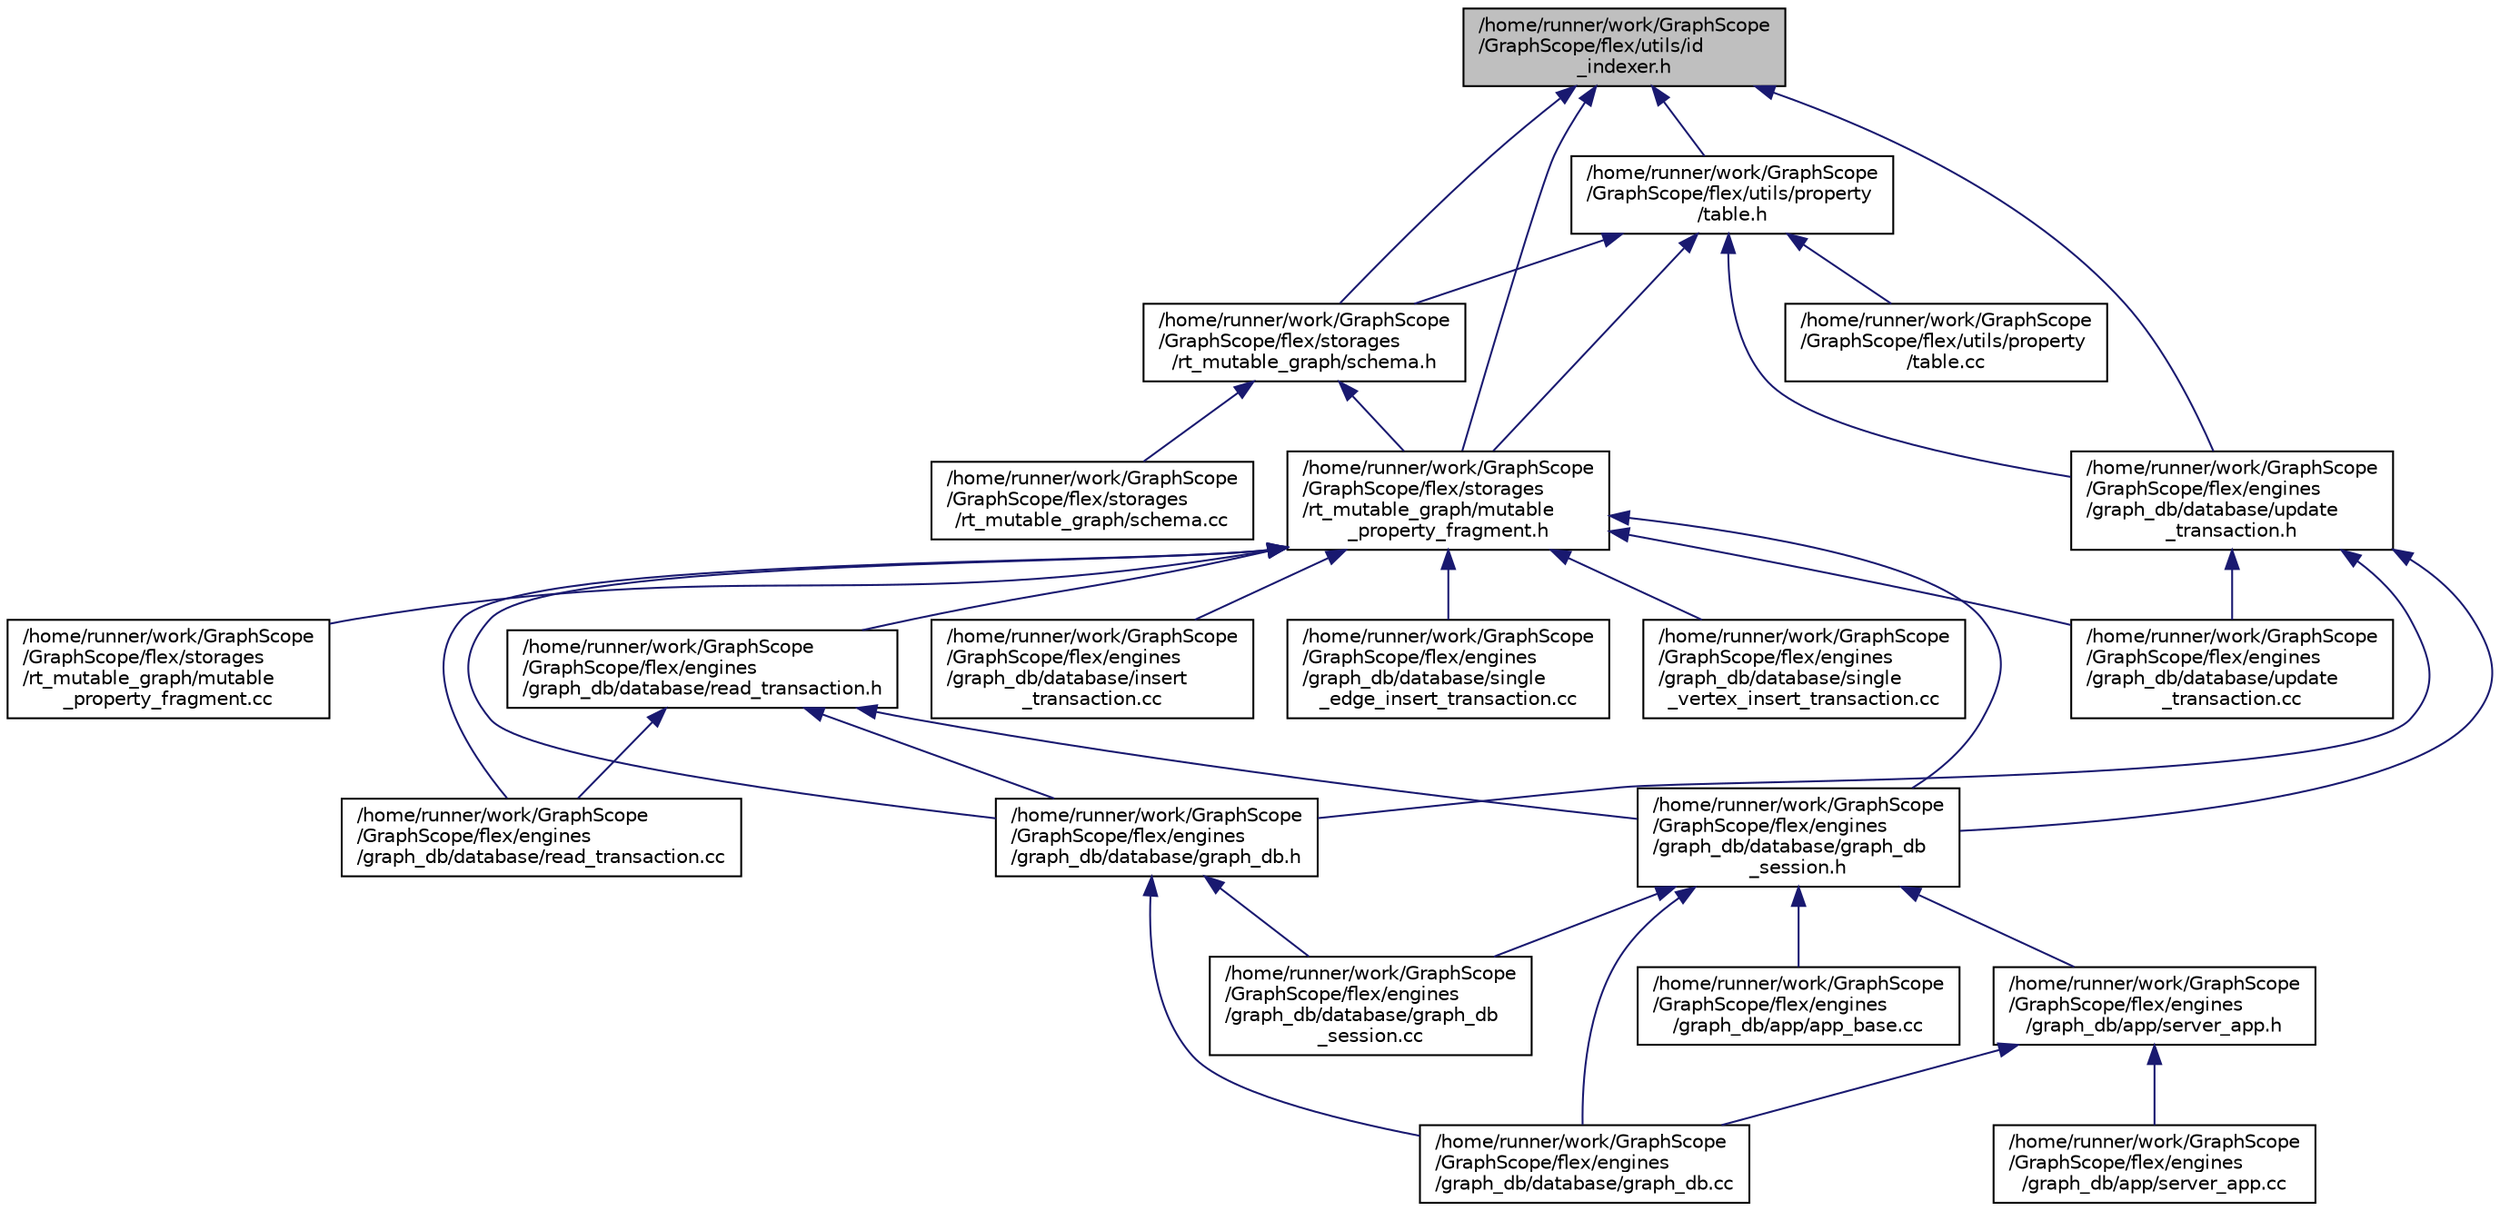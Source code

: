 digraph "/home/runner/work/GraphScope/GraphScope/flex/utils/id_indexer.h"
{
 // LATEX_PDF_SIZE
  edge [fontname="Helvetica",fontsize="10",labelfontname="Helvetica",labelfontsize="10"];
  node [fontname="Helvetica",fontsize="10",shape=record];
  Node1 [label="/home/runner/work/GraphScope\l/GraphScope/flex/utils/id\l_indexer.h",height=0.2,width=0.4,color="black", fillcolor="grey75", style="filled", fontcolor="black",tooltip=" "];
  Node1 -> Node2 [dir="back",color="midnightblue",fontsize="10",style="solid",fontname="Helvetica"];
  Node2 [label="/home/runner/work/GraphScope\l/GraphScope/flex/storages\l/rt_mutable_graph/mutable\l_property_fragment.h",height=0.2,width=0.4,color="black", fillcolor="white", style="filled",URL="$mutable__property__fragment_8h.html",tooltip=" "];
  Node2 -> Node3 [dir="back",color="midnightblue",fontsize="10",style="solid",fontname="Helvetica"];
  Node3 [label="/home/runner/work/GraphScope\l/GraphScope/flex/storages\l/rt_mutable_graph/mutable\l_property_fragment.cc",height=0.2,width=0.4,color="black", fillcolor="white", style="filled",URL="$mutable__property__fragment_8cc.html",tooltip=" "];
  Node2 -> Node4 [dir="back",color="midnightblue",fontsize="10",style="solid",fontname="Helvetica"];
  Node4 [label="/home/runner/work/GraphScope\l/GraphScope/flex/engines\l/graph_db/database/graph_db.h",height=0.2,width=0.4,color="black", fillcolor="white", style="filled",URL="$graph__db_8h.html",tooltip=" "];
  Node4 -> Node5 [dir="back",color="midnightblue",fontsize="10",style="solid",fontname="Helvetica"];
  Node5 [label="/home/runner/work/GraphScope\l/GraphScope/flex/engines\l/graph_db/database/graph_db.cc",height=0.2,width=0.4,color="black", fillcolor="white", style="filled",URL="$graph__db_8cc.html",tooltip=" "];
  Node4 -> Node6 [dir="back",color="midnightblue",fontsize="10",style="solid",fontname="Helvetica"];
  Node6 [label="/home/runner/work/GraphScope\l/GraphScope/flex/engines\l/graph_db/database/graph_db\l_session.cc",height=0.2,width=0.4,color="black", fillcolor="white", style="filled",URL="$graph__db__session_8cc.html",tooltip=" "];
  Node2 -> Node7 [dir="back",color="midnightblue",fontsize="10",style="solid",fontname="Helvetica"];
  Node7 [label="/home/runner/work/GraphScope\l/GraphScope/flex/engines\l/graph_db/database/graph_db\l_session.h",height=0.2,width=0.4,color="black", fillcolor="white", style="filled",URL="$graph__db__session_8h.html",tooltip=" "];
  Node7 -> Node8 [dir="back",color="midnightblue",fontsize="10",style="solid",fontname="Helvetica"];
  Node8 [label="/home/runner/work/GraphScope\l/GraphScope/flex/engines\l/graph_db/app/app_base.cc",height=0.2,width=0.4,color="black", fillcolor="white", style="filled",URL="$app__base_8cc.html",tooltip=" "];
  Node7 -> Node9 [dir="back",color="midnightblue",fontsize="10",style="solid",fontname="Helvetica"];
  Node9 [label="/home/runner/work/GraphScope\l/GraphScope/flex/engines\l/graph_db/app/server_app.h",height=0.2,width=0.4,color="black", fillcolor="white", style="filled",URL="$server__app_8h.html",tooltip=" "];
  Node9 -> Node10 [dir="back",color="midnightblue",fontsize="10",style="solid",fontname="Helvetica"];
  Node10 [label="/home/runner/work/GraphScope\l/GraphScope/flex/engines\l/graph_db/app/server_app.cc",height=0.2,width=0.4,color="black", fillcolor="white", style="filled",URL="$server__app_8cc.html",tooltip=" "];
  Node9 -> Node5 [dir="back",color="midnightblue",fontsize="10",style="solid",fontname="Helvetica"];
  Node7 -> Node5 [dir="back",color="midnightblue",fontsize="10",style="solid",fontname="Helvetica"];
  Node7 -> Node6 [dir="back",color="midnightblue",fontsize="10",style="solid",fontname="Helvetica"];
  Node2 -> Node11 [dir="back",color="midnightblue",fontsize="10",style="solid",fontname="Helvetica"];
  Node11 [label="/home/runner/work/GraphScope\l/GraphScope/flex/engines\l/graph_db/database/insert\l_transaction.cc",height=0.2,width=0.4,color="black", fillcolor="white", style="filled",URL="$insert__transaction_8cc.html",tooltip=" "];
  Node2 -> Node12 [dir="back",color="midnightblue",fontsize="10",style="solid",fontname="Helvetica"];
  Node12 [label="/home/runner/work/GraphScope\l/GraphScope/flex/engines\l/graph_db/database/read_transaction.cc",height=0.2,width=0.4,color="black", fillcolor="white", style="filled",URL="$read__transaction_8cc.html",tooltip=" "];
  Node2 -> Node13 [dir="back",color="midnightblue",fontsize="10",style="solid",fontname="Helvetica"];
  Node13 [label="/home/runner/work/GraphScope\l/GraphScope/flex/engines\l/graph_db/database/read_transaction.h",height=0.2,width=0.4,color="black", fillcolor="white", style="filled",URL="$read__transaction_8h.html",tooltip=" "];
  Node13 -> Node4 [dir="back",color="midnightblue",fontsize="10",style="solid",fontname="Helvetica"];
  Node13 -> Node7 [dir="back",color="midnightblue",fontsize="10",style="solid",fontname="Helvetica"];
  Node13 -> Node12 [dir="back",color="midnightblue",fontsize="10",style="solid",fontname="Helvetica"];
  Node2 -> Node14 [dir="back",color="midnightblue",fontsize="10",style="solid",fontname="Helvetica"];
  Node14 [label="/home/runner/work/GraphScope\l/GraphScope/flex/engines\l/graph_db/database/single\l_edge_insert_transaction.cc",height=0.2,width=0.4,color="black", fillcolor="white", style="filled",URL="$single__edge__insert__transaction_8cc.html",tooltip=" "];
  Node2 -> Node15 [dir="back",color="midnightblue",fontsize="10",style="solid",fontname="Helvetica"];
  Node15 [label="/home/runner/work/GraphScope\l/GraphScope/flex/engines\l/graph_db/database/single\l_vertex_insert_transaction.cc",height=0.2,width=0.4,color="black", fillcolor="white", style="filled",URL="$single__vertex__insert__transaction_8cc.html",tooltip=" "];
  Node2 -> Node16 [dir="back",color="midnightblue",fontsize="10",style="solid",fontname="Helvetica"];
  Node16 [label="/home/runner/work/GraphScope\l/GraphScope/flex/engines\l/graph_db/database/update\l_transaction.cc",height=0.2,width=0.4,color="black", fillcolor="white", style="filled",URL="$update__transaction_8cc.html",tooltip=" "];
  Node1 -> Node17 [dir="back",color="midnightblue",fontsize="10",style="solid",fontname="Helvetica"];
  Node17 [label="/home/runner/work/GraphScope\l/GraphScope/flex/storages\l/rt_mutable_graph/schema.h",height=0.2,width=0.4,color="black", fillcolor="white", style="filled",URL="$schema_8h.html",tooltip=" "];
  Node17 -> Node2 [dir="back",color="midnightblue",fontsize="10",style="solid",fontname="Helvetica"];
  Node17 -> Node18 [dir="back",color="midnightblue",fontsize="10",style="solid",fontname="Helvetica"];
  Node18 [label="/home/runner/work/GraphScope\l/GraphScope/flex/storages\l/rt_mutable_graph/schema.cc",height=0.2,width=0.4,color="black", fillcolor="white", style="filled",URL="$schema_8cc.html",tooltip=" "];
  Node1 -> Node19 [dir="back",color="midnightblue",fontsize="10",style="solid",fontname="Helvetica"];
  Node19 [label="/home/runner/work/GraphScope\l/GraphScope/flex/engines\l/graph_db/database/update\l_transaction.h",height=0.2,width=0.4,color="black", fillcolor="white", style="filled",URL="$update__transaction_8h.html",tooltip=" "];
  Node19 -> Node4 [dir="back",color="midnightblue",fontsize="10",style="solid",fontname="Helvetica"];
  Node19 -> Node7 [dir="back",color="midnightblue",fontsize="10",style="solid",fontname="Helvetica"];
  Node19 -> Node16 [dir="back",color="midnightblue",fontsize="10",style="solid",fontname="Helvetica"];
  Node1 -> Node20 [dir="back",color="midnightblue",fontsize="10",style="solid",fontname="Helvetica"];
  Node20 [label="/home/runner/work/GraphScope\l/GraphScope/flex/utils/property\l/table.h",height=0.2,width=0.4,color="black", fillcolor="white", style="filled",URL="$table_8h.html",tooltip=" "];
  Node20 -> Node2 [dir="back",color="midnightblue",fontsize="10",style="solid",fontname="Helvetica"];
  Node20 -> Node17 [dir="back",color="midnightblue",fontsize="10",style="solid",fontname="Helvetica"];
  Node20 -> Node19 [dir="back",color="midnightblue",fontsize="10",style="solid",fontname="Helvetica"];
  Node20 -> Node21 [dir="back",color="midnightblue",fontsize="10",style="solid",fontname="Helvetica"];
  Node21 [label="/home/runner/work/GraphScope\l/GraphScope/flex/utils/property\l/table.cc",height=0.2,width=0.4,color="black", fillcolor="white", style="filled",URL="$table_8cc.html",tooltip=" "];
}
